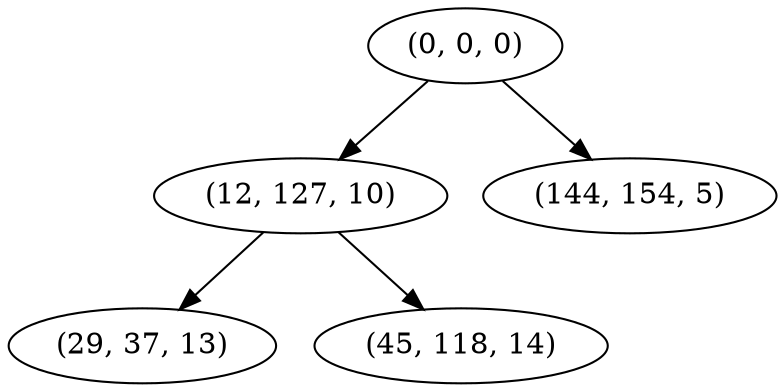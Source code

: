 digraph tree {
    "(0, 0, 0)";
    "(12, 127, 10)";
    "(29, 37, 13)";
    "(45, 118, 14)";
    "(144, 154, 5)";
    "(0, 0, 0)" -> "(12, 127, 10)";
    "(0, 0, 0)" -> "(144, 154, 5)";
    "(12, 127, 10)" -> "(29, 37, 13)";
    "(12, 127, 10)" -> "(45, 118, 14)";
}

